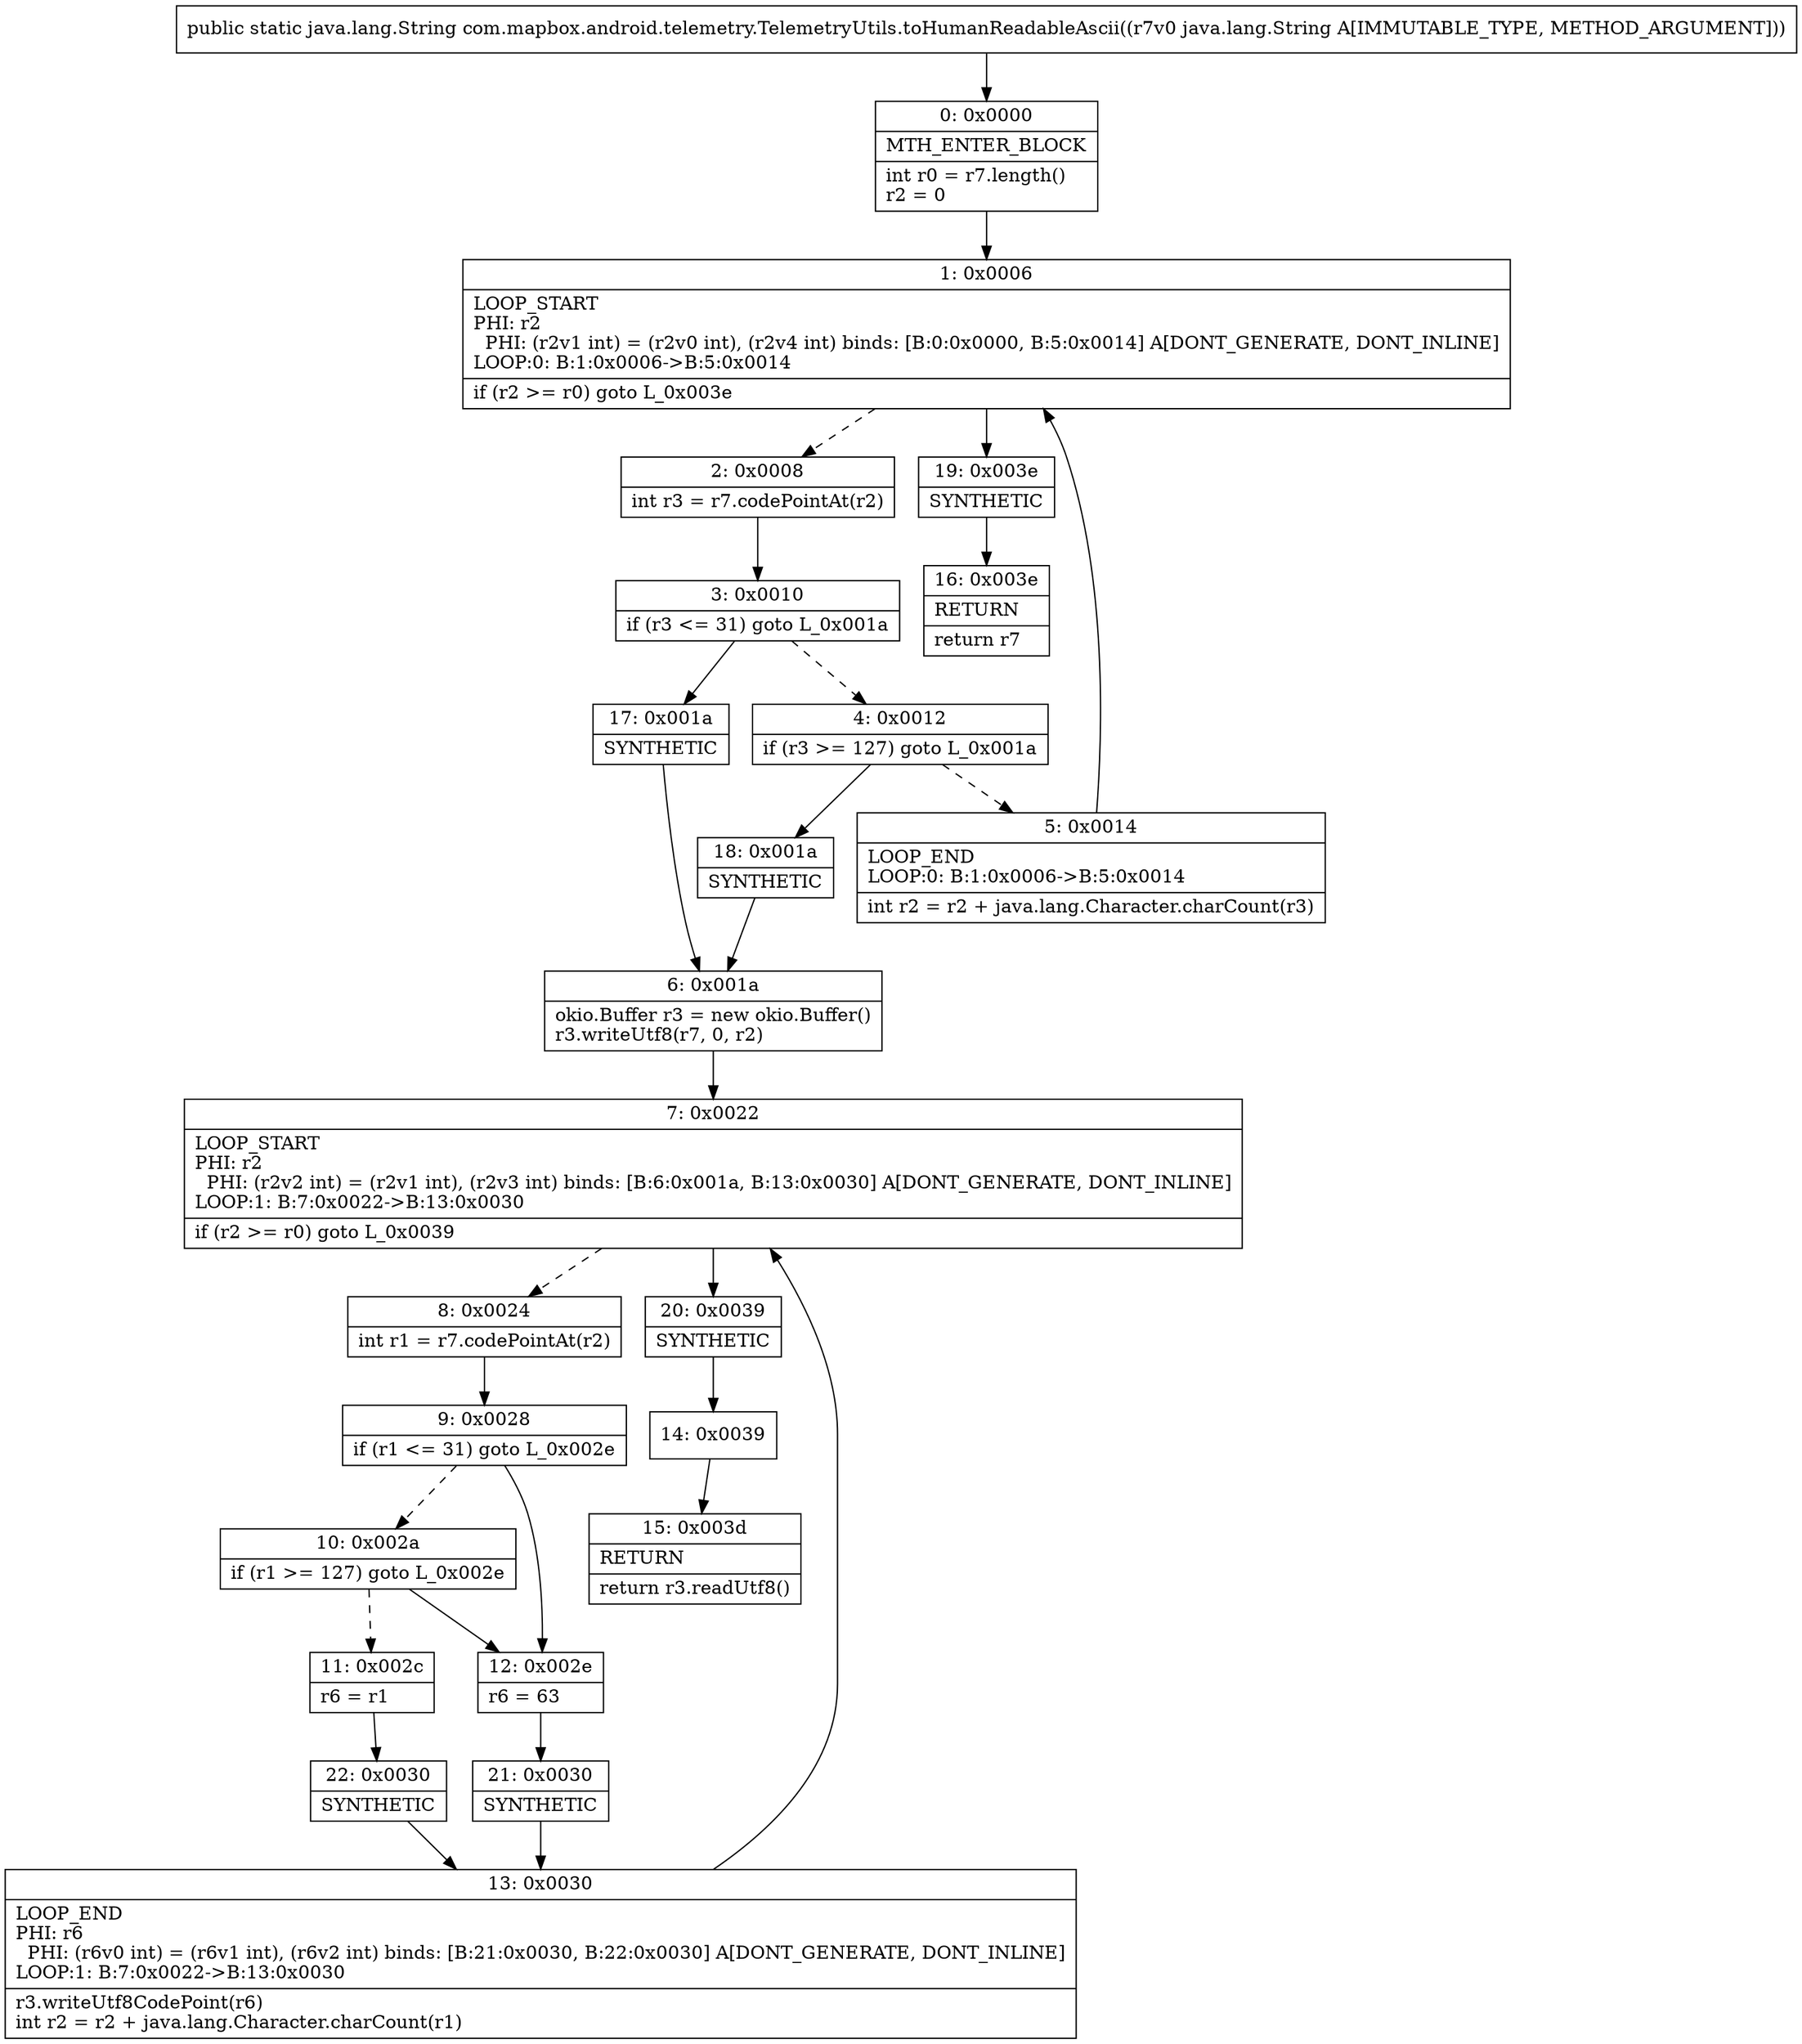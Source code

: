 digraph "CFG forcom.mapbox.android.telemetry.TelemetryUtils.toHumanReadableAscii(Ljava\/lang\/String;)Ljava\/lang\/String;" {
Node_0 [shape=record,label="{0\:\ 0x0000|MTH_ENTER_BLOCK\l|int r0 = r7.length()\lr2 = 0\l}"];
Node_1 [shape=record,label="{1\:\ 0x0006|LOOP_START\lPHI: r2 \l  PHI: (r2v1 int) = (r2v0 int), (r2v4 int) binds: [B:0:0x0000, B:5:0x0014] A[DONT_GENERATE, DONT_INLINE]\lLOOP:0: B:1:0x0006\-\>B:5:0x0014\l|if (r2 \>= r0) goto L_0x003e\l}"];
Node_2 [shape=record,label="{2\:\ 0x0008|int r3 = r7.codePointAt(r2)\l}"];
Node_3 [shape=record,label="{3\:\ 0x0010|if (r3 \<= 31) goto L_0x001a\l}"];
Node_4 [shape=record,label="{4\:\ 0x0012|if (r3 \>= 127) goto L_0x001a\l}"];
Node_5 [shape=record,label="{5\:\ 0x0014|LOOP_END\lLOOP:0: B:1:0x0006\-\>B:5:0x0014\l|int r2 = r2 + java.lang.Character.charCount(r3)\l}"];
Node_6 [shape=record,label="{6\:\ 0x001a|okio.Buffer r3 = new okio.Buffer()\lr3.writeUtf8(r7, 0, r2)\l}"];
Node_7 [shape=record,label="{7\:\ 0x0022|LOOP_START\lPHI: r2 \l  PHI: (r2v2 int) = (r2v1 int), (r2v3 int) binds: [B:6:0x001a, B:13:0x0030] A[DONT_GENERATE, DONT_INLINE]\lLOOP:1: B:7:0x0022\-\>B:13:0x0030\l|if (r2 \>= r0) goto L_0x0039\l}"];
Node_8 [shape=record,label="{8\:\ 0x0024|int r1 = r7.codePointAt(r2)\l}"];
Node_9 [shape=record,label="{9\:\ 0x0028|if (r1 \<= 31) goto L_0x002e\l}"];
Node_10 [shape=record,label="{10\:\ 0x002a|if (r1 \>= 127) goto L_0x002e\l}"];
Node_11 [shape=record,label="{11\:\ 0x002c|r6 = r1\l}"];
Node_12 [shape=record,label="{12\:\ 0x002e|r6 = 63\l}"];
Node_13 [shape=record,label="{13\:\ 0x0030|LOOP_END\lPHI: r6 \l  PHI: (r6v0 int) = (r6v1 int), (r6v2 int) binds: [B:21:0x0030, B:22:0x0030] A[DONT_GENERATE, DONT_INLINE]\lLOOP:1: B:7:0x0022\-\>B:13:0x0030\l|r3.writeUtf8CodePoint(r6)\lint r2 = r2 + java.lang.Character.charCount(r1)\l}"];
Node_14 [shape=record,label="{14\:\ 0x0039}"];
Node_15 [shape=record,label="{15\:\ 0x003d|RETURN\l|return r3.readUtf8()\l}"];
Node_16 [shape=record,label="{16\:\ 0x003e|RETURN\l|return r7\l}"];
Node_17 [shape=record,label="{17\:\ 0x001a|SYNTHETIC\l}"];
Node_18 [shape=record,label="{18\:\ 0x001a|SYNTHETIC\l}"];
Node_19 [shape=record,label="{19\:\ 0x003e|SYNTHETIC\l}"];
Node_20 [shape=record,label="{20\:\ 0x0039|SYNTHETIC\l}"];
Node_21 [shape=record,label="{21\:\ 0x0030|SYNTHETIC\l}"];
Node_22 [shape=record,label="{22\:\ 0x0030|SYNTHETIC\l}"];
MethodNode[shape=record,label="{public static java.lang.String com.mapbox.android.telemetry.TelemetryUtils.toHumanReadableAscii((r7v0 java.lang.String A[IMMUTABLE_TYPE, METHOD_ARGUMENT])) }"];
MethodNode -> Node_0;
Node_0 -> Node_1;
Node_1 -> Node_2[style=dashed];
Node_1 -> Node_19;
Node_2 -> Node_3;
Node_3 -> Node_4[style=dashed];
Node_3 -> Node_17;
Node_4 -> Node_5[style=dashed];
Node_4 -> Node_18;
Node_5 -> Node_1;
Node_6 -> Node_7;
Node_7 -> Node_8[style=dashed];
Node_7 -> Node_20;
Node_8 -> Node_9;
Node_9 -> Node_10[style=dashed];
Node_9 -> Node_12;
Node_10 -> Node_11[style=dashed];
Node_10 -> Node_12;
Node_11 -> Node_22;
Node_12 -> Node_21;
Node_13 -> Node_7;
Node_14 -> Node_15;
Node_17 -> Node_6;
Node_18 -> Node_6;
Node_19 -> Node_16;
Node_20 -> Node_14;
Node_21 -> Node_13;
Node_22 -> Node_13;
}

